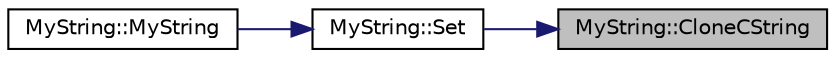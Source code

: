 digraph "MyString::CloneCString"
{
 // LATEX_PDF_SIZE
  bgcolor="transparent";
  edge [fontname="Helvetica",fontsize="10",labelfontname="Helvetica",labelfontsize="10"];
  node [fontname="Helvetica",fontsize="10",shape=record];
  rankdir="RL";
  Node1 [label="MyString::CloneCString",height=0.2,width=0.4,color="black", fillcolor="grey75", style="filled", fontcolor="black",tooltip=" "];
  Node1 -> Node2 [dir="back",color="midnightblue",fontsize="10",style="solid",fontname="Helvetica"];
  Node2 [label="MyString::Set",height=0.2,width=0.4,color="black",URL="$classMyString.html#a521c4cd7eccac6ce554d8a51505e4970",tooltip=" "];
  Node2 -> Node3 [dir="back",color="midnightblue",fontsize="10",style="solid",fontname="Helvetica"];
  Node3 [label="MyString::MyString",height=0.2,width=0.4,color="black",URL="$classMyString.html#a28134eb91b6698f46b12accefa157d0f",tooltip=" "];
}

